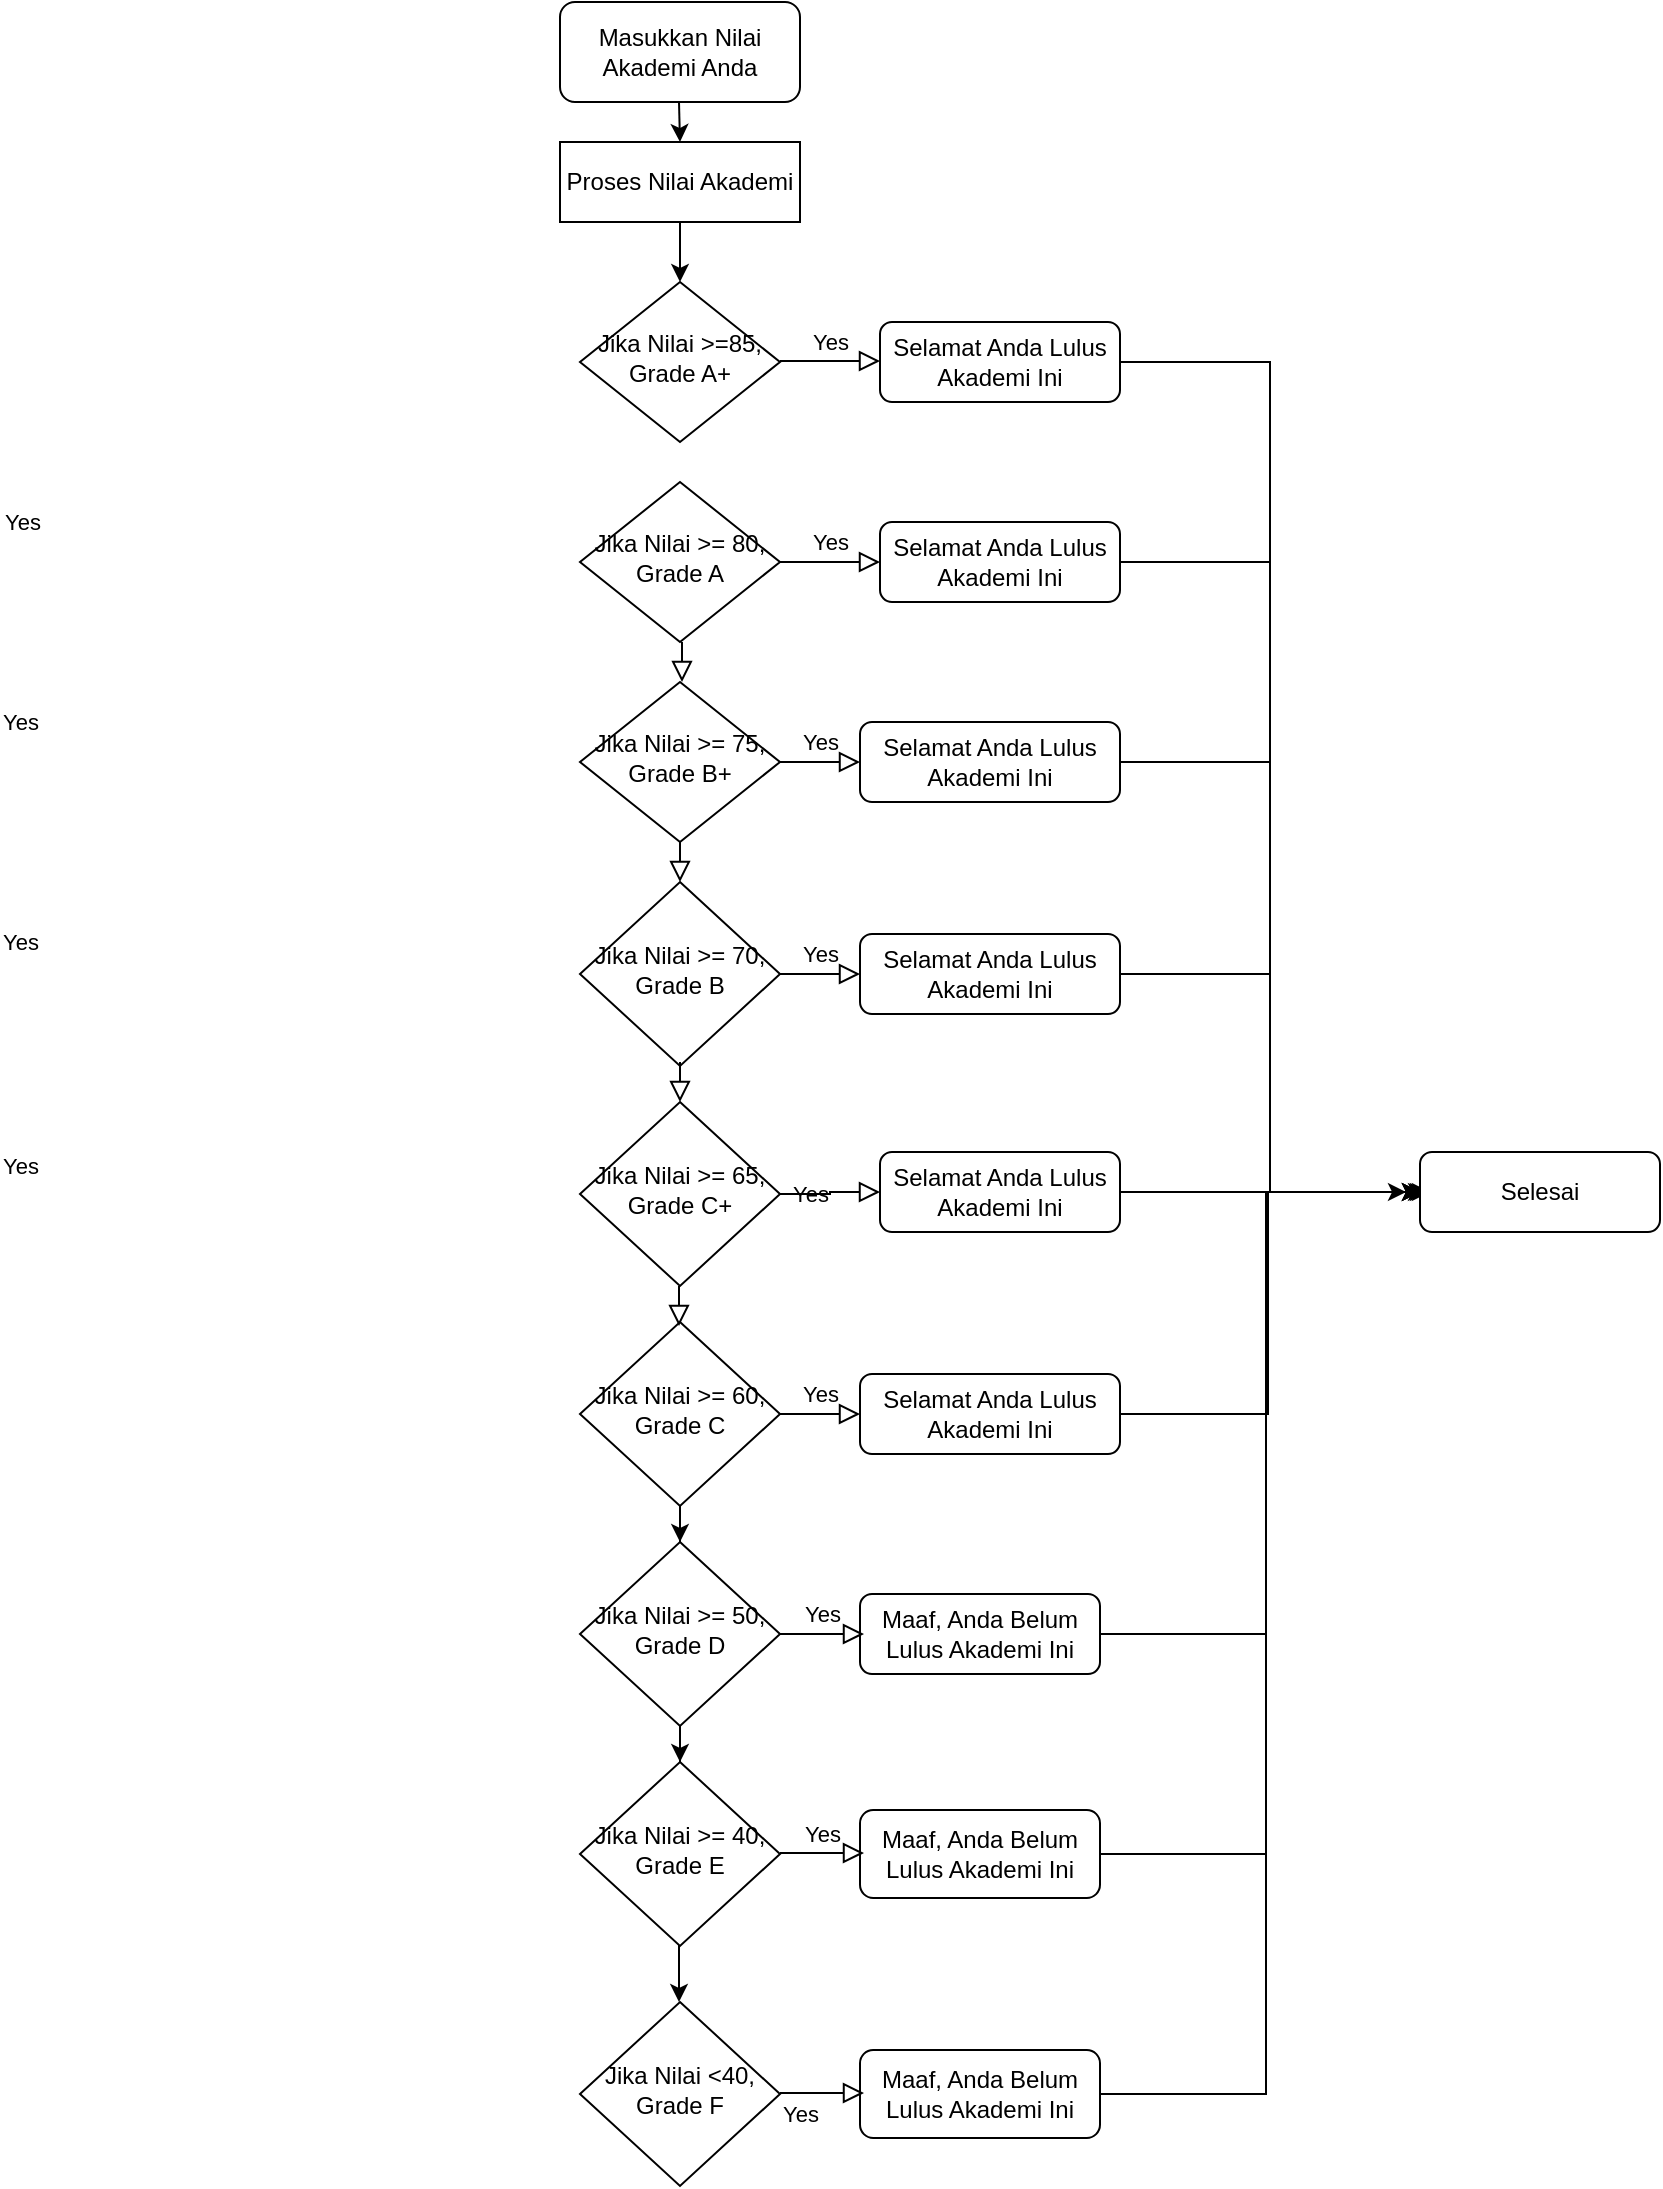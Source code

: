 <mxfile version="14.1.1" type="github">
  <diagram id="C5RBs43oDa-KdzZeNtuy" name="Page-1">
    <mxGraphModel dx="1609" dy="469" grid="1" gridSize="10" guides="1" tooltips="1" connect="1" arrows="1" fold="1" page="1" pageScale="1" pageWidth="827" pageHeight="1169" math="0" shadow="0">
      <root>
        <mxCell id="WIyWlLk6GJQsqaUBKTNV-0" />
        <mxCell id="WIyWlLk6GJQsqaUBKTNV-1" parent="WIyWlLk6GJQsqaUBKTNV-0" />
        <mxCell id="WIyWlLk6GJQsqaUBKTNV-6" value="Jika Nilai &amp;gt;=85, Grade A+" style="rhombus;whiteSpace=wrap;html=1;shadow=0;fontFamily=Helvetica;fontSize=12;align=center;strokeWidth=1;spacing=6;spacingTop=-4;" parent="WIyWlLk6GJQsqaUBKTNV-1" vertex="1">
          <mxGeometry x="170" y="150" width="100" height="80" as="geometry" />
        </mxCell>
        <mxCell id="2ldShOGirL553dG_XOWh-80" style="edgeStyle=orthogonalEdgeStyle;rounded=0;orthogonalLoop=1;jettySize=auto;html=1;entryX=0;entryY=0.5;entryDx=0;entryDy=0;" edge="1" parent="WIyWlLk6GJQsqaUBKTNV-1" source="WIyWlLk6GJQsqaUBKTNV-7" target="2ldShOGirL553dG_XOWh-79">
          <mxGeometry relative="1" as="geometry" />
        </mxCell>
        <mxCell id="WIyWlLk6GJQsqaUBKTNV-7" value="Selamat Anda Lulus Akademi Ini" style="rounded=1;whiteSpace=wrap;html=1;fontSize=12;glass=0;strokeWidth=1;shadow=0;" parent="WIyWlLk6GJQsqaUBKTNV-1" vertex="1">
          <mxGeometry x="320" y="170" width="120" height="40" as="geometry" />
        </mxCell>
        <mxCell id="WIyWlLk6GJQsqaUBKTNV-9" value="Yes" style="edgeStyle=orthogonalEdgeStyle;rounded=0;html=1;jettySize=auto;orthogonalLoop=1;fontSize=11;endArrow=block;endFill=0;endSize=8;strokeWidth=1;shadow=0;labelBackgroundColor=none;" parent="WIyWlLk6GJQsqaUBKTNV-1" source="WIyWlLk6GJQsqaUBKTNV-10" target="WIyWlLk6GJQsqaUBKTNV-12" edge="1">
          <mxGeometry y="10" relative="1" as="geometry">
            <mxPoint as="offset" />
          </mxGeometry>
        </mxCell>
        <mxCell id="WIyWlLk6GJQsqaUBKTNV-10" value="Jika Nilai &amp;gt;= 75, Grade B+" style="rhombus;whiteSpace=wrap;html=1;shadow=0;fontFamily=Helvetica;fontSize=12;align=center;strokeWidth=1;spacing=6;spacingTop=-4;" parent="WIyWlLk6GJQsqaUBKTNV-1" vertex="1">
          <mxGeometry x="170" y="350" width="100" height="80" as="geometry" />
        </mxCell>
        <mxCell id="2ldShOGirL553dG_XOWh-82" value="" style="edgeStyle=orthogonalEdgeStyle;rounded=0;orthogonalLoop=1;jettySize=auto;html=1;entryX=0;entryY=0.5;entryDx=0;entryDy=0;" edge="1" parent="WIyWlLk6GJQsqaUBKTNV-1" source="WIyWlLk6GJQsqaUBKTNV-12" target="2ldShOGirL553dG_XOWh-79">
          <mxGeometry relative="1" as="geometry">
            <mxPoint x="510" y="390" as="targetPoint" />
          </mxGeometry>
        </mxCell>
        <mxCell id="WIyWlLk6GJQsqaUBKTNV-12" value="Selamat Anda Lulus Akademi Ini" style="rounded=1;whiteSpace=wrap;html=1;fontSize=12;glass=0;strokeWidth=1;shadow=0;" parent="WIyWlLk6GJQsqaUBKTNV-1" vertex="1">
          <mxGeometry x="310" y="370" width="130" height="40" as="geometry" />
        </mxCell>
        <mxCell id="2ldShOGirL553dG_XOWh-0" value="Masukkan Nilai Akademi Anda" style="whiteSpace=wrap;html=1;rounded=1;shadow=0;strokeWidth=1;glass=0;" vertex="1" parent="WIyWlLk6GJQsqaUBKTNV-1">
          <mxGeometry x="160" y="10" width="120" height="50" as="geometry" />
        </mxCell>
        <mxCell id="2ldShOGirL553dG_XOWh-4" value="Proses Nilai Akademi" style="rounded=0;whiteSpace=wrap;html=1;" vertex="1" parent="WIyWlLk6GJQsqaUBKTNV-1">
          <mxGeometry x="160" y="80" width="120" height="40" as="geometry" />
        </mxCell>
        <mxCell id="2ldShOGirL553dG_XOWh-12" value="Yes" style="edgeStyle=orthogonalEdgeStyle;rounded=0;html=1;jettySize=auto;orthogonalLoop=1;fontSize=11;endArrow=block;endFill=0;endSize=8;strokeWidth=1;shadow=0;labelBackgroundColor=none;entryX=0;entryY=0.5;entryDx=0;entryDy=0;" edge="1" source="2ldShOGirL553dG_XOWh-11" parent="WIyWlLk6GJQsqaUBKTNV-1" target="2ldShOGirL553dG_XOWh-21">
          <mxGeometry y="10" relative="1" as="geometry">
            <mxPoint as="offset" />
            <mxPoint x="300" y="340" as="targetPoint" />
          </mxGeometry>
        </mxCell>
        <mxCell id="2ldShOGirL553dG_XOWh-88" value="" style="edgeStyle=orthogonalEdgeStyle;rounded=0;orthogonalLoop=1;jettySize=auto;html=1;entryX=0;entryY=0.5;entryDx=0;entryDy=0;" edge="1" parent="WIyWlLk6GJQsqaUBKTNV-1">
          <mxGeometry relative="1" as="geometry">
            <mxPoint x="435" y="496" as="sourcePoint" />
            <mxPoint x="595" y="605" as="targetPoint" />
            <Array as="points">
              <mxPoint x="515" y="496" />
              <mxPoint x="515" y="605" />
            </Array>
          </mxGeometry>
        </mxCell>
        <mxCell id="2ldShOGirL553dG_XOWh-13" value="&lt;span&gt;Selamat Anda Lulus Akademi Ini&lt;/span&gt;" style="rounded=1;whiteSpace=wrap;html=1;fontSize=12;glass=0;strokeWidth=1;shadow=0;" vertex="1" parent="WIyWlLk6GJQsqaUBKTNV-1">
          <mxGeometry x="310" y="476" width="130" height="40" as="geometry" />
        </mxCell>
        <mxCell id="2ldShOGirL553dG_XOWh-15" value="Jika Nilai &amp;gt;= 70,&lt;br&gt;Grade B" style="rhombus;whiteSpace=wrap;html=1;shadow=0;fontFamily=Helvetica;fontSize=12;align=center;strokeWidth=1;spacing=6;spacingTop=-4;" vertex="1" parent="WIyWlLk6GJQsqaUBKTNV-1">
          <mxGeometry x="170" y="450" width="100" height="92" as="geometry" />
        </mxCell>
        <mxCell id="2ldShOGirL553dG_XOWh-16" value="Yes" style="edgeStyle=orthogonalEdgeStyle;rounded=0;html=1;jettySize=auto;orthogonalLoop=1;fontSize=11;endArrow=block;endFill=0;endSize=8;strokeWidth=1;shadow=0;labelBackgroundColor=none;entryX=0;entryY=0.5;entryDx=0;entryDy=0;" edge="1" parent="WIyWlLk6GJQsqaUBKTNV-1" source="2ldShOGirL553dG_XOWh-15" target="2ldShOGirL553dG_XOWh-13">
          <mxGeometry y="10" relative="1" as="geometry">
            <mxPoint as="offset" />
            <mxPoint x="340" y="445" as="targetPoint" />
          </mxGeometry>
        </mxCell>
        <mxCell id="2ldShOGirL553dG_XOWh-19" value="" style="endArrow=classic;html=1;" edge="1" parent="WIyWlLk6GJQsqaUBKTNV-1">
          <mxGeometry width="50" height="50" relative="1" as="geometry">
            <mxPoint x="219.5" y="60" as="sourcePoint" />
            <mxPoint x="220" y="80" as="targetPoint" />
          </mxGeometry>
        </mxCell>
        <mxCell id="2ldShOGirL553dG_XOWh-11" value="Jika Nilai &amp;gt;= 80, Grade A" style="rhombus;whiteSpace=wrap;html=1;shadow=0;fontFamily=Helvetica;fontSize=12;align=center;strokeWidth=1;spacing=6;spacingTop=-4;" vertex="1" parent="WIyWlLk6GJQsqaUBKTNV-1">
          <mxGeometry x="170" y="250" width="100" height="80" as="geometry" />
        </mxCell>
        <mxCell id="2ldShOGirL553dG_XOWh-84" value="" style="edgeStyle=orthogonalEdgeStyle;rounded=0;orthogonalLoop=1;jettySize=auto;html=1;entryX=0;entryY=0.5;entryDx=0;entryDy=0;" edge="1" parent="WIyWlLk6GJQsqaUBKTNV-1" source="2ldShOGirL553dG_XOWh-21" target="2ldShOGirL553dG_XOWh-79">
          <mxGeometry relative="1" as="geometry">
            <mxPoint x="520" y="290" as="targetPoint" />
          </mxGeometry>
        </mxCell>
        <mxCell id="2ldShOGirL553dG_XOWh-21" value="Selamat Anda Lulus Akademi Ini" style="rounded=1;whiteSpace=wrap;html=1;fontSize=12;glass=0;strokeWidth=1;shadow=0;" vertex="1" parent="WIyWlLk6GJQsqaUBKTNV-1">
          <mxGeometry x="320" y="270" width="120" height="40" as="geometry" />
        </mxCell>
        <mxCell id="2ldShOGirL553dG_XOWh-90" value="" style="edgeStyle=orthogonalEdgeStyle;rounded=0;orthogonalLoop=1;jettySize=auto;html=1;" edge="1" parent="WIyWlLk6GJQsqaUBKTNV-1" source="2ldShOGirL553dG_XOWh-23" target="2ldShOGirL553dG_XOWh-79">
          <mxGeometry relative="1" as="geometry">
            <mxPoint x="520" y="606" as="targetPoint" />
          </mxGeometry>
        </mxCell>
        <mxCell id="2ldShOGirL553dG_XOWh-23" value="Selamat Anda Lulus Akademi Ini" style="rounded=1;whiteSpace=wrap;html=1;fontSize=12;glass=0;strokeWidth=1;shadow=0;" vertex="1" parent="WIyWlLk6GJQsqaUBKTNV-1">
          <mxGeometry x="320" y="585" width="120" height="40" as="geometry" />
        </mxCell>
        <mxCell id="2ldShOGirL553dG_XOWh-24" value="Jika Nilai &amp;gt;= 65, Grade C+" style="rhombus;whiteSpace=wrap;html=1;shadow=0;fontFamily=Helvetica;fontSize=12;align=center;strokeWidth=1;spacing=6;spacingTop=-4;" vertex="1" parent="WIyWlLk6GJQsqaUBKTNV-1">
          <mxGeometry x="170" y="560" width="100" height="92" as="geometry" />
        </mxCell>
        <mxCell id="2ldShOGirL553dG_XOWh-25" value="Yes" style="edgeStyle=orthogonalEdgeStyle;rounded=0;html=1;jettySize=auto;orthogonalLoop=1;fontSize=11;endArrow=block;endFill=0;endSize=8;strokeWidth=1;shadow=0;labelBackgroundColor=none;entryX=0;entryY=0.5;entryDx=0;entryDy=0;" edge="1" parent="WIyWlLk6GJQsqaUBKTNV-1" source="2ldShOGirL553dG_XOWh-24" target="2ldShOGirL553dG_XOWh-23">
          <mxGeometry y="10" relative="1" as="geometry">
            <mxPoint as="offset" />
            <mxPoint x="350" y="593" as="targetPoint" />
          </mxGeometry>
        </mxCell>
        <mxCell id="2ldShOGirL553dG_XOWh-92" value="" style="edgeStyle=orthogonalEdgeStyle;rounded=0;orthogonalLoop=1;jettySize=auto;html=1;entryX=0;entryY=0.5;entryDx=0;entryDy=0;exitX=1;exitY=0.5;exitDx=0;exitDy=0;" edge="1" parent="WIyWlLk6GJQsqaUBKTNV-1" source="2ldShOGirL553dG_XOWh-26">
          <mxGeometry relative="1" as="geometry">
            <mxPoint x="444" y="716" as="sourcePoint" />
            <mxPoint x="594" y="605" as="targetPoint" />
            <Array as="points">
              <mxPoint x="514" y="716" />
              <mxPoint x="514" y="605" />
            </Array>
          </mxGeometry>
        </mxCell>
        <mxCell id="2ldShOGirL553dG_XOWh-26" value="Selamat Anda Lulus Akademi Ini" style="rounded=1;whiteSpace=wrap;html=1;fontSize=12;glass=0;strokeWidth=1;shadow=0;" vertex="1" parent="WIyWlLk6GJQsqaUBKTNV-1">
          <mxGeometry x="310" y="696" width="130" height="40" as="geometry" />
        </mxCell>
        <mxCell id="2ldShOGirL553dG_XOWh-57" value="" style="edgeStyle=orthogonalEdgeStyle;rounded=0;orthogonalLoop=1;jettySize=auto;html=1;" edge="1" parent="WIyWlLk6GJQsqaUBKTNV-1" source="2ldShOGirL553dG_XOWh-27" target="2ldShOGirL553dG_XOWh-56">
          <mxGeometry relative="1" as="geometry" />
        </mxCell>
        <mxCell id="2ldShOGirL553dG_XOWh-27" value="Jika Nilai &amp;gt;= 60, Grade C" style="rhombus;whiteSpace=wrap;html=1;shadow=0;fontFamily=Helvetica;fontSize=12;align=center;strokeWidth=1;spacing=6;spacingTop=-4;" vertex="1" parent="WIyWlLk6GJQsqaUBKTNV-1">
          <mxGeometry x="170" y="670" width="100" height="92" as="geometry" />
        </mxCell>
        <mxCell id="2ldShOGirL553dG_XOWh-28" value="Yes" style="edgeStyle=orthogonalEdgeStyle;rounded=0;html=1;jettySize=auto;orthogonalLoop=1;fontSize=11;endArrow=block;endFill=0;endSize=8;strokeWidth=1;shadow=0;labelBackgroundColor=none;entryX=0;entryY=0.5;entryDx=0;entryDy=0;" edge="1" parent="WIyWlLk6GJQsqaUBKTNV-1" source="2ldShOGirL553dG_XOWh-27" target="2ldShOGirL553dG_XOWh-26">
          <mxGeometry y="10" relative="1" as="geometry">
            <mxPoint as="offset" />
            <mxPoint x="360" y="725" as="targetPoint" />
          </mxGeometry>
        </mxCell>
        <mxCell id="2ldShOGirL553dG_XOWh-29" style="edgeStyle=orthogonalEdgeStyle;rounded=0;orthogonalLoop=1;jettySize=auto;html=1;exitX=0.5;exitY=1;exitDx=0;exitDy=0;" edge="1" parent="WIyWlLk6GJQsqaUBKTNV-1" source="2ldShOGirL553dG_XOWh-4" target="2ldShOGirL553dG_XOWh-4">
          <mxGeometry relative="1" as="geometry" />
        </mxCell>
        <mxCell id="2ldShOGirL553dG_XOWh-36" value="" style="endArrow=classic;html=1;" edge="1" parent="WIyWlLk6GJQsqaUBKTNV-1">
          <mxGeometry width="50" height="50" relative="1" as="geometry">
            <mxPoint x="220" y="120" as="sourcePoint" />
            <mxPoint x="220" y="150" as="targetPoint" />
          </mxGeometry>
        </mxCell>
        <mxCell id="2ldShOGirL553dG_XOWh-43" value="Yes" style="rounded=0;html=1;jettySize=auto;orthogonalLoop=1;fontSize=11;endArrow=block;endFill=0;endSize=8;strokeWidth=1;shadow=0;labelBackgroundColor=none;edgeStyle=orthogonalEdgeStyle;" edge="1" parent="WIyWlLk6GJQsqaUBKTNV-1">
          <mxGeometry x="-1" y="-335" relative="1" as="geometry">
            <mxPoint x="5" y="-60" as="offset" />
            <mxPoint x="219.5" y="652" as="sourcePoint" />
            <mxPoint x="219.5" y="672" as="targetPoint" />
          </mxGeometry>
        </mxCell>
        <mxCell id="2ldShOGirL553dG_XOWh-46" value="Yes" style="rounded=0;html=1;jettySize=auto;orthogonalLoop=1;fontSize=11;endArrow=block;endFill=0;endSize=8;strokeWidth=1;shadow=0;labelBackgroundColor=none;edgeStyle=orthogonalEdgeStyle;" edge="1" parent="WIyWlLk6GJQsqaUBKTNV-1">
          <mxGeometry x="-1" y="-335" relative="1" as="geometry">
            <mxPoint x="5" y="-60" as="offset" />
            <mxPoint x="220" y="540" as="sourcePoint" />
            <mxPoint x="220" y="560" as="targetPoint" />
          </mxGeometry>
        </mxCell>
        <mxCell id="2ldShOGirL553dG_XOWh-47" value="Yes" style="edgeStyle=orthogonalEdgeStyle;rounded=0;html=1;jettySize=auto;orthogonalLoop=1;fontSize=11;endArrow=block;endFill=0;endSize=8;strokeWidth=1;shadow=0;labelBackgroundColor=none;entryX=0;entryY=0.5;entryDx=0;entryDy=0;" edge="1" parent="WIyWlLk6GJQsqaUBKTNV-1">
          <mxGeometry y="10" relative="1" as="geometry">
            <mxPoint as="offset" />
            <mxPoint x="270" y="189.5" as="sourcePoint" />
            <mxPoint x="320" y="189.5" as="targetPoint" />
            <Array as="points">
              <mxPoint x="300" y="189.5" />
              <mxPoint x="300" y="189.5" />
            </Array>
          </mxGeometry>
        </mxCell>
        <mxCell id="2ldShOGirL553dG_XOWh-49" value="Yes" style="rounded=0;html=1;jettySize=auto;orthogonalLoop=1;fontSize=11;endArrow=block;endFill=0;endSize=8;strokeWidth=1;shadow=0;labelBackgroundColor=none;edgeStyle=orthogonalEdgeStyle;" edge="1" parent="WIyWlLk6GJQsqaUBKTNV-1">
          <mxGeometry x="-1" y="-335" relative="1" as="geometry">
            <mxPoint x="5" y="-60" as="offset" />
            <mxPoint x="220" y="430" as="sourcePoint" />
            <mxPoint x="220" y="450" as="targetPoint" />
          </mxGeometry>
        </mxCell>
        <mxCell id="2ldShOGirL553dG_XOWh-50" value="Yes" style="rounded=0;html=1;jettySize=auto;orthogonalLoop=1;fontSize=11;endArrow=block;endFill=0;endSize=8;strokeWidth=1;shadow=0;labelBackgroundColor=none;edgeStyle=orthogonalEdgeStyle;" edge="1" parent="WIyWlLk6GJQsqaUBKTNV-1">
          <mxGeometry x="-1" y="-335" relative="1" as="geometry">
            <mxPoint x="5" y="-60" as="offset" />
            <mxPoint x="221" y="330" as="sourcePoint" />
            <mxPoint x="221" y="350" as="targetPoint" />
          </mxGeometry>
        </mxCell>
        <mxCell id="2ldShOGirL553dG_XOWh-59" value="" style="edgeStyle=orthogonalEdgeStyle;rounded=0;orthogonalLoop=1;jettySize=auto;html=1;" edge="1" parent="WIyWlLk6GJQsqaUBKTNV-1" source="2ldShOGirL553dG_XOWh-56" target="2ldShOGirL553dG_XOWh-58">
          <mxGeometry relative="1" as="geometry" />
        </mxCell>
        <mxCell id="2ldShOGirL553dG_XOWh-56" value="Jika Nilai &amp;gt;= 50, Grade D" style="rhombus;whiteSpace=wrap;html=1;shadow=0;fontFamily=Helvetica;fontSize=12;align=center;strokeWidth=1;spacing=6;spacingTop=-4;" vertex="1" parent="WIyWlLk6GJQsqaUBKTNV-1">
          <mxGeometry x="170" y="780" width="100" height="92" as="geometry" />
        </mxCell>
        <mxCell id="2ldShOGirL553dG_XOWh-58" value="Jika Nilai &amp;gt;= 40, Grade E" style="rhombus;whiteSpace=wrap;html=1;shadow=0;fontFamily=Helvetica;fontSize=12;align=center;strokeWidth=1;spacing=6;spacingTop=-4;" vertex="1" parent="WIyWlLk6GJQsqaUBKTNV-1">
          <mxGeometry x="170" y="890" width="100" height="92" as="geometry" />
        </mxCell>
        <mxCell id="2ldShOGirL553dG_XOWh-62" value="Jika Nilai &amp;lt;40, Grade F" style="rhombus;whiteSpace=wrap;html=1;shadow=0;fontFamily=Helvetica;fontSize=12;align=center;strokeWidth=1;spacing=6;spacingTop=-4;" vertex="1" parent="WIyWlLk6GJQsqaUBKTNV-1">
          <mxGeometry x="170" y="1010" width="100" height="92" as="geometry" />
        </mxCell>
        <mxCell id="2ldShOGirL553dG_XOWh-94" value="" style="edgeStyle=orthogonalEdgeStyle;rounded=0;orthogonalLoop=1;jettySize=auto;html=1;entryX=0;entryY=0.5;entryDx=0;entryDy=0;" edge="1" parent="WIyWlLk6GJQsqaUBKTNV-1">
          <mxGeometry relative="1" as="geometry">
            <mxPoint x="423" y="826" as="sourcePoint" />
            <mxPoint x="583" y="605" as="targetPoint" />
            <Array as="points">
              <mxPoint x="513" y="826" />
              <mxPoint x="513" y="605" />
            </Array>
          </mxGeometry>
        </mxCell>
        <mxCell id="2ldShOGirL553dG_XOWh-63" value="Maaf, Anda Belum Lulus Akademi Ini" style="rounded=1;whiteSpace=wrap;html=1;fontSize=12;glass=0;strokeWidth=1;shadow=0;" vertex="1" parent="WIyWlLk6GJQsqaUBKTNV-1">
          <mxGeometry x="310" y="806" width="120" height="40" as="geometry" />
        </mxCell>
        <mxCell id="2ldShOGirL553dG_XOWh-96" value="" style="edgeStyle=orthogonalEdgeStyle;rounded=0;orthogonalLoop=1;jettySize=auto;html=1;entryX=0;entryY=0.25;entryDx=0;entryDy=0;" edge="1" parent="WIyWlLk6GJQsqaUBKTNV-1">
          <mxGeometry relative="1" as="geometry">
            <mxPoint x="420" y="936" as="sourcePoint" />
            <mxPoint x="593" y="595" as="targetPoint" />
            <Array as="points">
              <mxPoint x="513" y="936" />
              <mxPoint x="513" y="605" />
              <mxPoint x="593" y="605" />
            </Array>
          </mxGeometry>
        </mxCell>
        <mxCell id="2ldShOGirL553dG_XOWh-64" value="Maaf, Anda Belum Lulus Akademi Ini" style="rounded=1;whiteSpace=wrap;html=1;fontSize=12;glass=0;strokeWidth=1;shadow=0;" vertex="1" parent="WIyWlLk6GJQsqaUBKTNV-1">
          <mxGeometry x="310" y="914" width="120" height="44" as="geometry" />
        </mxCell>
        <mxCell id="2ldShOGirL553dG_XOWh-67" value="" style="edgeStyle=orthogonalEdgeStyle;rounded=0;orthogonalLoop=1;jettySize=auto;html=1;" edge="1" parent="WIyWlLk6GJQsqaUBKTNV-1" source="2ldShOGirL553dG_XOWh-58">
          <mxGeometry relative="1" as="geometry">
            <mxPoint x="219.5" y="992" as="sourcePoint" />
            <mxPoint x="219.5" y="1010" as="targetPoint" />
            <Array as="points">
              <mxPoint x="220" y="1000" />
            </Array>
          </mxGeometry>
        </mxCell>
        <mxCell id="2ldShOGirL553dG_XOWh-98" value="" style="edgeStyle=orthogonalEdgeStyle;rounded=0;orthogonalLoop=1;jettySize=auto;html=1;entryX=0;entryY=0.5;entryDx=0;entryDy=0;exitX=1;exitY=0.5;exitDx=0;exitDy=0;" edge="1" parent="WIyWlLk6GJQsqaUBKTNV-1" source="2ldShOGirL553dG_XOWh-68">
          <mxGeometry relative="1" as="geometry">
            <mxPoint x="433" y="1056" as="sourcePoint" />
            <mxPoint x="593" y="605" as="targetPoint" />
            <Array as="points">
              <mxPoint x="513" y="1056" />
              <mxPoint x="513" y="605" />
            </Array>
          </mxGeometry>
        </mxCell>
        <mxCell id="2ldShOGirL553dG_XOWh-68" value="Maaf, Anda Belum Lulus Akademi Ini" style="rounded=1;whiteSpace=wrap;html=1;fontSize=12;glass=0;strokeWidth=1;shadow=0;" vertex="1" parent="WIyWlLk6GJQsqaUBKTNV-1">
          <mxGeometry x="310" y="1034" width="120" height="44" as="geometry" />
        </mxCell>
        <mxCell id="2ldShOGirL553dG_XOWh-70" value="Yes" style="edgeStyle=orthogonalEdgeStyle;rounded=0;html=1;jettySize=auto;orthogonalLoop=1;fontSize=11;endArrow=block;endFill=0;endSize=8;strokeWidth=1;shadow=0;labelBackgroundColor=none;entryX=0;entryY=0.5;entryDx=0;entryDy=0;" edge="1" parent="WIyWlLk6GJQsqaUBKTNV-1">
          <mxGeometry y="10" relative="1" as="geometry">
            <mxPoint as="offset" />
            <mxPoint x="312" y="826" as="targetPoint" />
            <mxPoint x="270" y="826" as="sourcePoint" />
          </mxGeometry>
        </mxCell>
        <mxCell id="2ldShOGirL553dG_XOWh-76" value="Yes" style="edgeStyle=orthogonalEdgeStyle;rounded=0;html=1;jettySize=auto;orthogonalLoop=1;fontSize=11;endArrow=block;endFill=0;endSize=8;strokeWidth=1;shadow=0;labelBackgroundColor=none;entryX=0;entryY=0.5;entryDx=0;entryDy=0;" edge="1" parent="WIyWlLk6GJQsqaUBKTNV-1">
          <mxGeometry y="10" relative="1" as="geometry">
            <mxPoint as="offset" />
            <mxPoint x="312" y="935.5" as="targetPoint" />
            <mxPoint x="270" y="935.5" as="sourcePoint" />
          </mxGeometry>
        </mxCell>
        <mxCell id="2ldShOGirL553dG_XOWh-77" value="Yes" style="edgeStyle=orthogonalEdgeStyle;rounded=0;html=1;jettySize=auto;orthogonalLoop=1;fontSize=11;endArrow=block;endFill=0;endSize=8;strokeWidth=1;shadow=0;labelBackgroundColor=none;entryX=0;entryY=0.5;entryDx=0;entryDy=0;" edge="1" parent="WIyWlLk6GJQsqaUBKTNV-1">
          <mxGeometry x="-0.524" y="-10" relative="1" as="geometry">
            <mxPoint as="offset" />
            <mxPoint x="312" y="1055.5" as="targetPoint" />
            <mxPoint x="270" y="1055.5" as="sourcePoint" />
          </mxGeometry>
        </mxCell>
        <mxCell id="2ldShOGirL553dG_XOWh-79" value="Selesai" style="rounded=1;whiteSpace=wrap;html=1;fontSize=12;glass=0;strokeWidth=1;shadow=0;" vertex="1" parent="WIyWlLk6GJQsqaUBKTNV-1">
          <mxGeometry x="590" y="585" width="120" height="40" as="geometry" />
        </mxCell>
      </root>
    </mxGraphModel>
  </diagram>
</mxfile>
